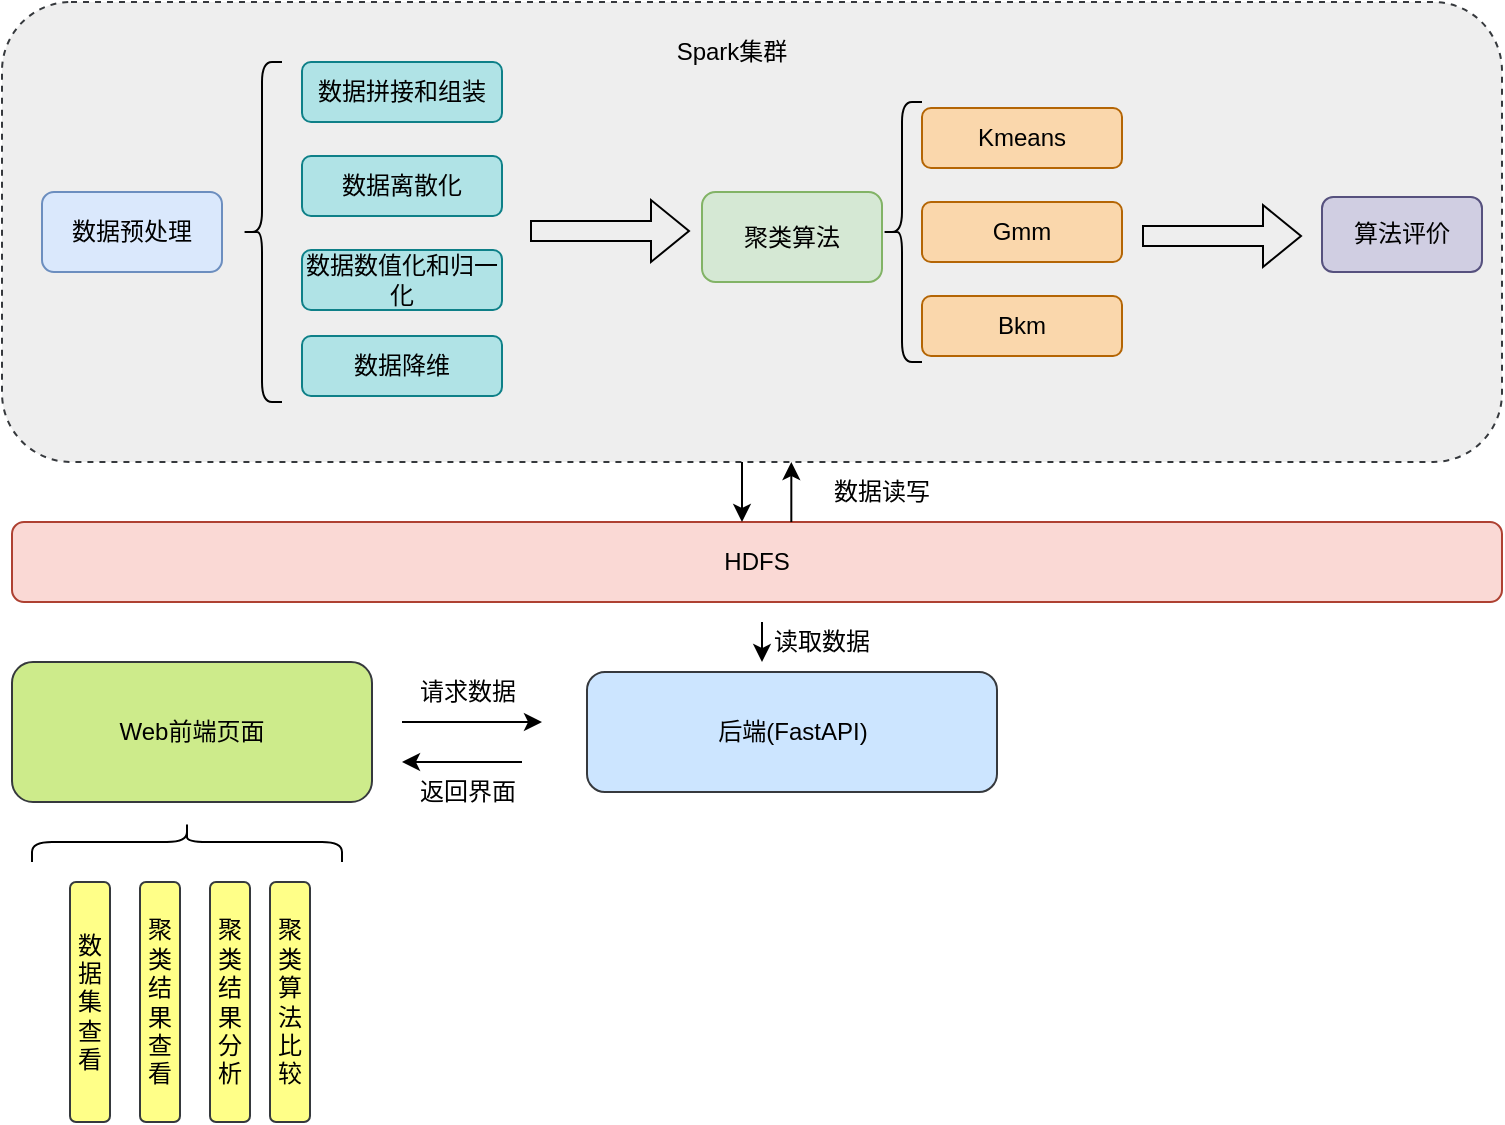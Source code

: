 <mxfile version="24.4.0" type="github">
  <diagram name="第 1 页" id="aVO2Qc_tfBkiSDM-4gPl">
    <mxGraphModel dx="1371" dy="696" grid="1" gridSize="10" guides="1" tooltips="1" connect="1" arrows="1" fold="1" page="1" pageScale="1" pageWidth="827" pageHeight="1169" math="0" shadow="0">
      <root>
        <mxCell id="0" />
        <mxCell id="1" parent="0" />
        <mxCell id="H8tJKzjwVSUlQSuMOM1C-24" value="" style="rounded=1;whiteSpace=wrap;html=1;dashed=1;fillColor=#eeeeee;strokeColor=#36393d;" vertex="1" parent="1">
          <mxGeometry x="150" y="520" width="750" height="230" as="geometry" />
        </mxCell>
        <mxCell id="H8tJKzjwVSUlQSuMOM1C-1" value="数据预处理" style="rounded=1;whiteSpace=wrap;html=1;fillColor=#dae8fc;strokeColor=#6c8ebf;" vertex="1" parent="1">
          <mxGeometry x="170" y="615" width="90" height="40" as="geometry" />
        </mxCell>
        <mxCell id="H8tJKzjwVSUlQSuMOM1C-3" value="数据拼接和组装" style="rounded=1;whiteSpace=wrap;html=1;fillColor=#b0e3e6;strokeColor=#0e8088;" vertex="1" parent="1">
          <mxGeometry x="300" y="550" width="100" height="30" as="geometry" />
        </mxCell>
        <mxCell id="H8tJKzjwVSUlQSuMOM1C-4" value="" style="shape=curlyBracket;whiteSpace=wrap;html=1;rounded=1;labelPosition=left;verticalLabelPosition=middle;align=right;verticalAlign=middle;" vertex="1" parent="1">
          <mxGeometry x="270" y="550" width="20" height="170" as="geometry" />
        </mxCell>
        <mxCell id="H8tJKzjwVSUlQSuMOM1C-5" value="数据离散化" style="rounded=1;whiteSpace=wrap;html=1;fillColor=#b0e3e6;strokeColor=#0e8088;" vertex="1" parent="1">
          <mxGeometry x="300" y="597" width="100" height="30" as="geometry" />
        </mxCell>
        <mxCell id="H8tJKzjwVSUlQSuMOM1C-6" value="数据数值化和归一化" style="rounded=1;whiteSpace=wrap;html=1;fillColor=#b0e3e6;strokeColor=#0e8088;" vertex="1" parent="1">
          <mxGeometry x="300" y="644" width="100" height="30" as="geometry" />
        </mxCell>
        <mxCell id="H8tJKzjwVSUlQSuMOM1C-7" value="数据降维" style="rounded=1;whiteSpace=wrap;html=1;fillColor=#b0e3e6;strokeColor=#0e8088;" vertex="1" parent="1">
          <mxGeometry x="300" y="687" width="100" height="30" as="geometry" />
        </mxCell>
        <mxCell id="H8tJKzjwVSUlQSuMOM1C-8" value="" style="shape=flexArrow;endArrow=classic;html=1;rounded=0;" edge="1" parent="1">
          <mxGeometry width="50" height="50" relative="1" as="geometry">
            <mxPoint x="414" y="634.5" as="sourcePoint" />
            <mxPoint x="494" y="634.5" as="targetPoint" />
          </mxGeometry>
        </mxCell>
        <mxCell id="H8tJKzjwVSUlQSuMOM1C-9" value="聚类算法" style="rounded=1;whiteSpace=wrap;html=1;fillColor=#d5e8d4;strokeColor=#82b366;" vertex="1" parent="1">
          <mxGeometry x="500" y="615" width="90" height="45" as="geometry" />
        </mxCell>
        <mxCell id="H8tJKzjwVSUlQSuMOM1C-10" value="Kmeans" style="rounded=1;whiteSpace=wrap;html=1;fillColor=#fad7ac;strokeColor=#b46504;" vertex="1" parent="1">
          <mxGeometry x="610" y="573" width="100" height="30" as="geometry" />
        </mxCell>
        <mxCell id="H8tJKzjwVSUlQSuMOM1C-11" value="" style="shape=curlyBracket;whiteSpace=wrap;html=1;rounded=1;labelPosition=left;verticalLabelPosition=middle;align=right;verticalAlign=middle;" vertex="1" parent="1">
          <mxGeometry x="590" y="570" width="20" height="130" as="geometry" />
        </mxCell>
        <mxCell id="H8tJKzjwVSUlQSuMOM1C-12" value="Gmm" style="rounded=1;whiteSpace=wrap;html=1;fillColor=#fad7ac;strokeColor=#b46504;" vertex="1" parent="1">
          <mxGeometry x="610" y="620" width="100" height="30" as="geometry" />
        </mxCell>
        <mxCell id="H8tJKzjwVSUlQSuMOM1C-13" value="Bkm" style="rounded=1;whiteSpace=wrap;html=1;fillColor=#fad7ac;strokeColor=#b46504;" vertex="1" parent="1">
          <mxGeometry x="610" y="667" width="100" height="30" as="geometry" />
        </mxCell>
        <mxCell id="H8tJKzjwVSUlQSuMOM1C-15" value="算法评价" style="rounded=1;whiteSpace=wrap;html=1;fillColor=#d0cee2;strokeColor=#56517e;" vertex="1" parent="1">
          <mxGeometry x="810" y="617.5" width="80" height="37.5" as="geometry" />
        </mxCell>
        <mxCell id="H8tJKzjwVSUlQSuMOM1C-17" value="" style="shape=flexArrow;endArrow=classic;html=1;rounded=0;" edge="1" parent="1">
          <mxGeometry width="50" height="50" relative="1" as="geometry">
            <mxPoint x="720" y="637" as="sourcePoint" />
            <mxPoint x="800" y="637" as="targetPoint" />
          </mxGeometry>
        </mxCell>
        <mxCell id="H8tJKzjwVSUlQSuMOM1C-18" value="Web前端页面" style="rounded=1;whiteSpace=wrap;html=1;fillColor=#cdeb8b;strokeColor=#36393d;" vertex="1" parent="1">
          <mxGeometry x="155" y="850" width="180" height="70" as="geometry" />
        </mxCell>
        <mxCell id="H8tJKzjwVSUlQSuMOM1C-19" value="HDFS" style="rounded=1;whiteSpace=wrap;html=1;fillColor=#fad9d5;strokeColor=#ae4132;" vertex="1" parent="1">
          <mxGeometry x="155" y="780" width="745" height="40" as="geometry" />
        </mxCell>
        <mxCell id="H8tJKzjwVSUlQSuMOM1C-21" value="" style="endArrow=classic;html=1;rounded=0;" edge="1" parent="1">
          <mxGeometry width="50" height="50" relative="1" as="geometry">
            <mxPoint x="544.66" y="780" as="sourcePoint" />
            <mxPoint x="544.66" y="750" as="targetPoint" />
          </mxGeometry>
        </mxCell>
        <mxCell id="H8tJKzjwVSUlQSuMOM1C-22" value="" style="endArrow=classic;html=1;rounded=0;" edge="1" parent="1">
          <mxGeometry width="50" height="50" relative="1" as="geometry">
            <mxPoint x="520" y="750" as="sourcePoint" />
            <mxPoint x="520" y="780" as="targetPoint" />
          </mxGeometry>
        </mxCell>
        <mxCell id="H8tJKzjwVSUlQSuMOM1C-25" value="数据读写" style="text;html=1;align=center;verticalAlign=middle;whiteSpace=wrap;rounded=0;" vertex="1" parent="1">
          <mxGeometry x="550" y="750" width="80" height="30" as="geometry" />
        </mxCell>
        <mxCell id="H8tJKzjwVSUlQSuMOM1C-26" value="后端(FastAPI)" style="rounded=1;whiteSpace=wrap;html=1;fillColor=#cce5ff;strokeColor=#36393d;" vertex="1" parent="1">
          <mxGeometry x="442.5" y="855" width="205" height="60" as="geometry" />
        </mxCell>
        <mxCell id="H8tJKzjwVSUlQSuMOM1C-27" value="" style="endArrow=classic;html=1;rounded=0;" edge="1" parent="1">
          <mxGeometry width="50" height="50" relative="1" as="geometry">
            <mxPoint x="350" y="880" as="sourcePoint" />
            <mxPoint x="420" y="880" as="targetPoint" />
          </mxGeometry>
        </mxCell>
        <mxCell id="H8tJKzjwVSUlQSuMOM1C-29" value="请求数据" style="text;html=1;align=center;verticalAlign=middle;whiteSpace=wrap;rounded=0;" vertex="1" parent="1">
          <mxGeometry x="353" y="850" width="60" height="30" as="geometry" />
        </mxCell>
        <mxCell id="H8tJKzjwVSUlQSuMOM1C-30" value="" style="endArrow=classic;html=1;rounded=0;" edge="1" parent="1">
          <mxGeometry width="50" height="50" relative="1" as="geometry">
            <mxPoint x="410" y="900" as="sourcePoint" />
            <mxPoint x="350" y="900" as="targetPoint" />
          </mxGeometry>
        </mxCell>
        <mxCell id="H8tJKzjwVSUlQSuMOM1C-31" value="返回界面" style="text;html=1;align=center;verticalAlign=middle;whiteSpace=wrap;rounded=0;" vertex="1" parent="1">
          <mxGeometry x="353" y="900" width="60" height="30" as="geometry" />
        </mxCell>
        <mxCell id="H8tJKzjwVSUlQSuMOM1C-32" value="" style="endArrow=classic;html=1;rounded=0;" edge="1" parent="1">
          <mxGeometry width="50" height="50" relative="1" as="geometry">
            <mxPoint x="530" y="830" as="sourcePoint" />
            <mxPoint x="530" y="850" as="targetPoint" />
          </mxGeometry>
        </mxCell>
        <mxCell id="H8tJKzjwVSUlQSuMOM1C-33" value="Spark集群" style="text;html=1;align=center;verticalAlign=middle;whiteSpace=wrap;rounded=0;" vertex="1" parent="1">
          <mxGeometry x="470" y="530" width="90" height="30" as="geometry" />
        </mxCell>
        <mxCell id="H8tJKzjwVSUlQSuMOM1C-34" value="读取数据" style="text;html=1;align=center;verticalAlign=middle;whiteSpace=wrap;rounded=0;" vertex="1" parent="1">
          <mxGeometry x="530" y="825" width="60" height="30" as="geometry" />
        </mxCell>
        <mxCell id="H8tJKzjwVSUlQSuMOM1C-35" value="" style="shape=curlyBracket;whiteSpace=wrap;html=1;rounded=1;flipH=1;labelPosition=right;verticalLabelPosition=middle;align=left;verticalAlign=middle;rotation=-90;" vertex="1" parent="1">
          <mxGeometry x="232.5" y="862.5" width="20" height="155" as="geometry" />
        </mxCell>
        <mxCell id="H8tJKzjwVSUlQSuMOM1C-36" value="数据集查看" style="rounded=1;whiteSpace=wrap;html=1;fillColor=#ffff88;strokeColor=#36393d;" vertex="1" parent="1">
          <mxGeometry x="184" y="960" width="20" height="120" as="geometry" />
        </mxCell>
        <mxCell id="H8tJKzjwVSUlQSuMOM1C-38" value="聚类结果查看" style="rounded=1;whiteSpace=wrap;html=1;fillColor=#ffff88;strokeColor=#36393d;" vertex="1" parent="1">
          <mxGeometry x="219" y="960" width="20" height="120" as="geometry" />
        </mxCell>
        <mxCell id="H8tJKzjwVSUlQSuMOM1C-40" value="聚类结果分析" style="rounded=1;whiteSpace=wrap;html=1;fillColor=#ffff88;strokeColor=#36393d;" vertex="1" parent="1">
          <mxGeometry x="254" y="960" width="20" height="120" as="geometry" />
        </mxCell>
        <mxCell id="H8tJKzjwVSUlQSuMOM1C-42" value="聚类算法比较" style="rounded=1;whiteSpace=wrap;html=1;fillColor=#ffff88;strokeColor=#36393d;" vertex="1" parent="1">
          <mxGeometry x="284" y="960" width="20" height="120" as="geometry" />
        </mxCell>
      </root>
    </mxGraphModel>
  </diagram>
</mxfile>
